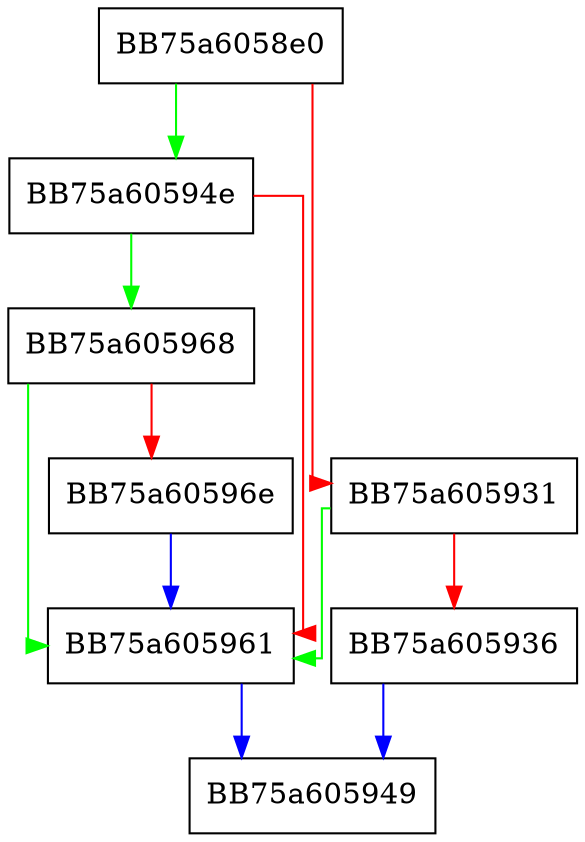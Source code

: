 digraph TimeElement {
  node [shape="box"];
  graph [splines=ortho];
  BB75a6058e0 -> BB75a60594e [color="green"];
  BB75a6058e0 -> BB75a605931 [color="red"];
  BB75a605931 -> BB75a605961 [color="green"];
  BB75a605931 -> BB75a605936 [color="red"];
  BB75a605936 -> BB75a605949 [color="blue"];
  BB75a60594e -> BB75a605968 [color="green"];
  BB75a60594e -> BB75a605961 [color="red"];
  BB75a605961 -> BB75a605949 [color="blue"];
  BB75a605968 -> BB75a605961 [color="green"];
  BB75a605968 -> BB75a60596e [color="red"];
  BB75a60596e -> BB75a605961 [color="blue"];
}